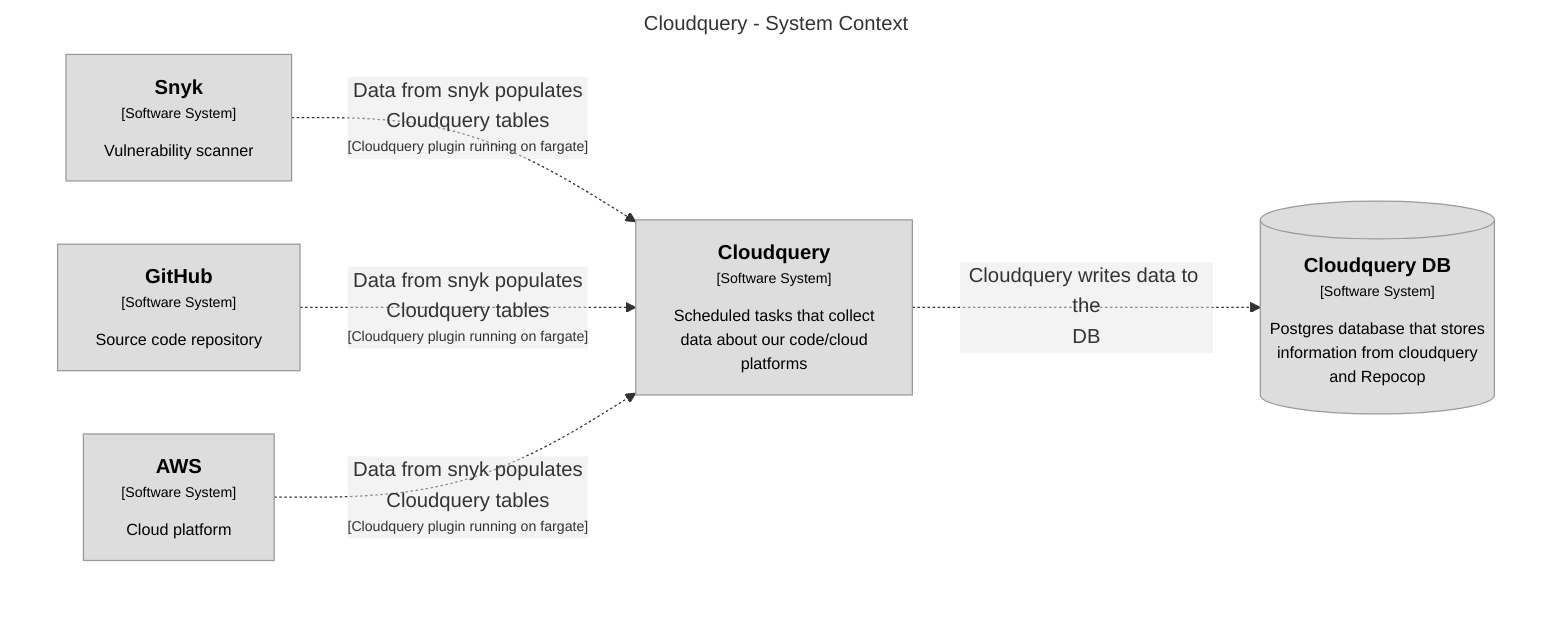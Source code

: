 graph TB
  linkStyle default fill:#ffffff

  subgraph diagram ["Cloudquery - System Context"]
    style diagram fill:#ffffff,stroke:#ffffff

    3["<div style='font-weight: bold'>Cloudquery</div><div style='font-size: 70%; margin-top: 0px'>[Software System]</div><div style='font-size: 80%; margin-top:10px'>Scheduled tasks that collect<br />data about our code/cloud<br />platforms</div>"]
    style 3 fill:#dddddd,stroke:#9a9a9a,color:#000000
    4[("<div style='font-weight: bold'>Cloudquery DB</div><div style='font-size: 70%; margin-top: 0px'>[Software System]</div><div style='font-size: 80%; margin-top:10px'>Postgres database that stores<br />information from cloudquery<br />and Repocop</div>")]
    style 4 fill:#dddddd,stroke:#9a9a9a,color:#000000
    5["<div style='font-weight: bold'>GitHub</div><div style='font-size: 70%; margin-top: 0px'>[Software System]</div><div style='font-size: 80%; margin-top:10px'>Source code repository</div>"]
    style 5 fill:#dddddd,stroke:#9a9a9a,color:#000000
    6["<div style='font-weight: bold'>Snyk</div><div style='font-size: 70%; margin-top: 0px'>[Software System]</div><div style='font-size: 80%; margin-top:10px'>Vulnerability scanner</div>"]
    style 6 fill:#dddddd,stroke:#9a9a9a,color:#000000
    7["<div style='font-weight: bold'>AWS</div><div style='font-size: 70%; margin-top: 0px'>[Software System]</div><div style='font-size: 80%; margin-top:10px'>Cloud platform</div>"]
    style 7 fill:#dddddd,stroke:#9a9a9a,color:#000000

    6-. "<div>Data from snyk populates<br />Cloudquery tables</div><div style='font-size: 70%'>[Cloudquery plugin running on fargate]</div>" .->3
    5-. "<div>Data from snyk populates<br />Cloudquery tables</div><div style='font-size: 70%'>[Cloudquery plugin running on fargate]</div>" .->3
    7-. "<div>Data from snyk populates<br />Cloudquery tables</div><div style='font-size: 70%'>[Cloudquery plugin running on fargate]</div>" .->3
    3-. "<div>Cloudquery writes data to the<br />DB</div><div style='font-size: 70%'></div>" .->4
  end